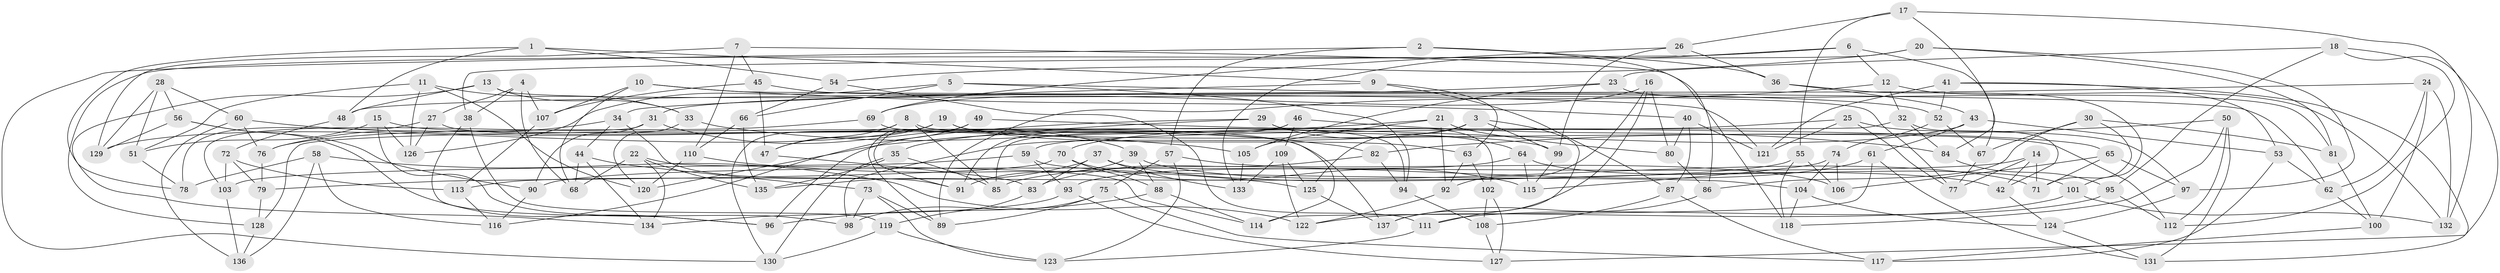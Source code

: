 // coarse degree distribution, {6: 0.45977011494252873, 4: 0.40229885057471265, 5: 0.11494252873563218, 3: 0.022988505747126436}
// Generated by graph-tools (version 1.1) at 2025/42/03/06/25 10:42:18]
// undirected, 137 vertices, 274 edges
graph export_dot {
graph [start="1"]
  node [color=gray90,style=filled];
  1;
  2;
  3;
  4;
  5;
  6;
  7;
  8;
  9;
  10;
  11;
  12;
  13;
  14;
  15;
  16;
  17;
  18;
  19;
  20;
  21;
  22;
  23;
  24;
  25;
  26;
  27;
  28;
  29;
  30;
  31;
  32;
  33;
  34;
  35;
  36;
  37;
  38;
  39;
  40;
  41;
  42;
  43;
  44;
  45;
  46;
  47;
  48;
  49;
  50;
  51;
  52;
  53;
  54;
  55;
  56;
  57;
  58;
  59;
  60;
  61;
  62;
  63;
  64;
  65;
  66;
  67;
  68;
  69;
  70;
  71;
  72;
  73;
  74;
  75;
  76;
  77;
  78;
  79;
  80;
  81;
  82;
  83;
  84;
  85;
  86;
  87;
  88;
  89;
  90;
  91;
  92;
  93;
  94;
  95;
  96;
  97;
  98;
  99;
  100;
  101;
  102;
  103;
  104;
  105;
  106;
  107;
  108;
  109;
  110;
  111;
  112;
  113;
  114;
  115;
  116;
  117;
  118;
  119;
  120;
  121;
  122;
  123;
  124;
  125;
  126;
  127;
  128;
  129;
  130;
  131;
  132;
  133;
  134;
  135;
  136;
  137;
  1 -- 48;
  1 -- 9;
  1 -- 54;
  1 -- 78;
  2 -- 57;
  2 -- 130;
  2 -- 86;
  2 -- 36;
  3 -- 125;
  3 -- 111;
  3 -- 98;
  3 -- 99;
  4 -- 68;
  4 -- 107;
  4 -- 38;
  4 -- 27;
  5 -- 66;
  5 -- 126;
  5 -- 94;
  5 -- 62;
  6 -- 12;
  6 -- 38;
  6 -- 67;
  6 -- 133;
  7 -- 45;
  7 -- 129;
  7 -- 110;
  7 -- 118;
  8 -- 94;
  8 -- 47;
  8 -- 85;
  8 -- 130;
  9 -- 87;
  9 -- 63;
  9 -- 34;
  10 -- 107;
  10 -- 121;
  10 -- 68;
  10 -- 40;
  11 -- 120;
  11 -- 51;
  11 -- 126;
  11 -- 33;
  12 -- 132;
  12 -- 89;
  12 -- 32;
  13 -- 134;
  13 -- 48;
  13 -- 77;
  13 -- 33;
  14 -- 42;
  14 -- 90;
  14 -- 77;
  14 -- 71;
  15 -- 126;
  15 -- 51;
  15 -- 98;
  15 -- 99;
  16 -- 69;
  16 -- 80;
  16 -- 137;
  16 -- 92;
  17 -- 55;
  17 -- 132;
  17 -- 26;
  17 -- 84;
  18 -- 112;
  18 -- 127;
  18 -- 23;
  18 -- 95;
  19 -- 47;
  19 -- 63;
  19 -- 129;
  19 -- 112;
  20 -- 97;
  20 -- 81;
  20 -- 54;
  20 -- 128;
  21 -- 105;
  21 -- 120;
  21 -- 80;
  21 -- 92;
  22 -- 114;
  22 -- 135;
  22 -- 134;
  22 -- 68;
  23 -- 81;
  23 -- 105;
  23 -- 31;
  24 -- 62;
  24 -- 100;
  24 -- 132;
  24 -- 48;
  25 -- 97;
  25 -- 77;
  25 -- 121;
  25 -- 59;
  26 -- 36;
  26 -- 99;
  26 -- 69;
  27 -- 137;
  27 -- 126;
  27 -- 78;
  28 -- 60;
  28 -- 51;
  28 -- 129;
  28 -- 56;
  29 -- 35;
  29 -- 96;
  29 -- 102;
  29 -- 64;
  30 -- 71;
  30 -- 86;
  30 -- 67;
  30 -- 81;
  31 -- 39;
  31 -- 90;
  31 -- 103;
  32 -- 128;
  32 -- 84;
  32 -- 42;
  33 -- 82;
  33 -- 120;
  34 -- 91;
  34 -- 76;
  34 -- 44;
  35 -- 130;
  35 -- 85;
  35 -- 135;
  36 -- 43;
  36 -- 101;
  37 -- 42;
  37 -- 83;
  37 -- 133;
  37 -- 135;
  38 -- 119;
  38 -- 96;
  39 -- 88;
  39 -- 91;
  39 -- 71;
  40 -- 87;
  40 -- 121;
  40 -- 80;
  41 -- 121;
  41 -- 131;
  41 -- 53;
  41 -- 52;
  42 -- 124;
  43 -- 70;
  43 -- 53;
  43 -- 61;
  44 -- 134;
  44 -- 73;
  44 -- 68;
  45 -- 47;
  45 -- 52;
  45 -- 107;
  46 -- 109;
  46 -- 85;
  46 -- 91;
  46 -- 84;
  47 -- 83;
  48 -- 72;
  49 -- 89;
  49 -- 116;
  49 -- 65;
  49 -- 91;
  50 -- 82;
  50 -- 131;
  50 -- 118;
  50 -- 112;
  51 -- 78;
  52 -- 74;
  52 -- 67;
  53 -- 117;
  53 -- 62;
  54 -- 111;
  54 -- 66;
  55 -- 113;
  55 -- 106;
  55 -- 118;
  56 -- 96;
  56 -- 90;
  56 -- 129;
  57 -- 106;
  57 -- 75;
  57 -- 123;
  58 -- 136;
  58 -- 122;
  58 -- 116;
  58 -- 78;
  59 -- 103;
  59 -- 104;
  59 -- 93;
  60 -- 105;
  60 -- 136;
  60 -- 76;
  61 -- 114;
  61 -- 131;
  61 -- 85;
  62 -- 100;
  63 -- 92;
  63 -- 102;
  64 -- 93;
  64 -- 115;
  64 -- 101;
  65 -- 106;
  65 -- 71;
  65 -- 97;
  66 -- 110;
  66 -- 135;
  67 -- 77;
  69 -- 114;
  69 -- 76;
  70 -- 115;
  70 -- 88;
  70 -- 79;
  72 -- 79;
  72 -- 113;
  72 -- 103;
  73 -- 89;
  73 -- 98;
  73 -- 123;
  74 -- 115;
  74 -- 106;
  74 -- 104;
  75 -- 98;
  75 -- 117;
  75 -- 89;
  76 -- 79;
  79 -- 128;
  80 -- 86;
  81 -- 100;
  82 -- 83;
  82 -- 94;
  83 -- 119;
  84 -- 95;
  86 -- 137;
  87 -- 117;
  87 -- 108;
  88 -- 96;
  88 -- 114;
  90 -- 116;
  92 -- 122;
  93 -- 127;
  93 -- 134;
  94 -- 108;
  95 -- 112;
  95 -- 111;
  97 -- 124;
  99 -- 115;
  100 -- 117;
  101 -- 132;
  101 -- 122;
  102 -- 108;
  102 -- 127;
  103 -- 136;
  104 -- 118;
  104 -- 124;
  105 -- 133;
  107 -- 113;
  108 -- 127;
  109 -- 125;
  109 -- 133;
  109 -- 122;
  110 -- 120;
  110 -- 125;
  111 -- 123;
  113 -- 116;
  119 -- 130;
  119 -- 123;
  124 -- 131;
  125 -- 137;
  128 -- 136;
}
